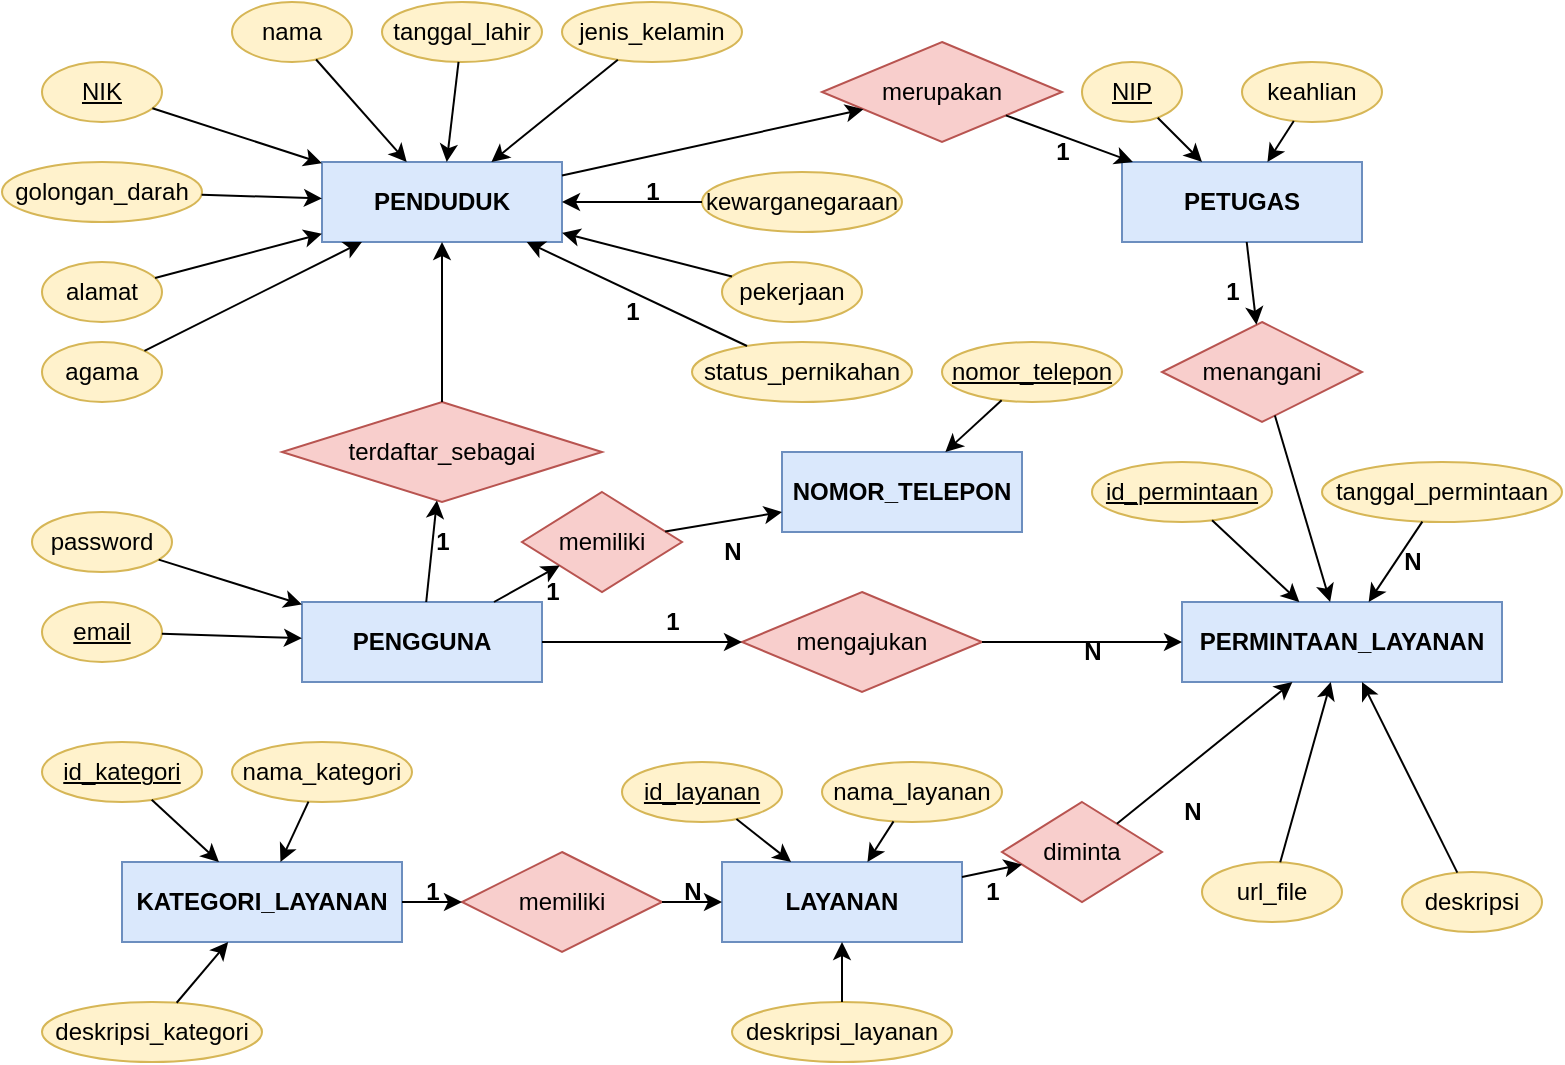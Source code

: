 <mxfile version="28.2.1">
  <diagram name="Page-1" id="HpkUX4AW9l1AkPcHhj4P">
    <mxGraphModel dx="1132" dy="733" grid="1" gridSize="10" guides="1" tooltips="1" connect="1" arrows="1" fold="1" page="1" pageScale="1" pageWidth="1169" pageHeight="827" math="0" shadow="0">
      <root>
        <mxCell id="0" />
        <mxCell id="1" parent="0" />
        <mxCell id="penduduk" value="PENDUDUK" style="rounded=0;whiteSpace=wrap;html=1;fillColor=#dae8fc;strokeColor=#6c8ebf;fontStyle=1" parent="1" vertex="1">
          <mxGeometry x="200" y="100" width="120" height="40" as="geometry" />
        </mxCell>
        <mxCell id="nik" value="NIK" style="ellipse;whiteSpace=wrap;html=1;fillColor=#fff2cc;strokeColor=#d6b656;fontStyle=4" parent="1" vertex="1">
          <mxGeometry x="60" y="50" width="60" height="30" as="geometry" />
        </mxCell>
        <mxCell id="nama" value="nama" style="ellipse;whiteSpace=wrap;html=1;fillColor=#fff2cc;strokeColor=#d6b656;" parent="1" vertex="1">
          <mxGeometry x="155" y="20" width="60" height="30" as="geometry" />
        </mxCell>
        <mxCell id="tgl_lahir" value="tanggal_lahir" style="ellipse;whiteSpace=wrap;html=1;fillColor=#fff2cc;strokeColor=#d6b656;" parent="1" vertex="1">
          <mxGeometry x="230" y="20" width="80" height="30" as="geometry" />
        </mxCell>
        <mxCell id="jenis_kelamin" value="jenis_kelamin" style="ellipse;whiteSpace=wrap;html=1;fillColor=#fff2cc;strokeColor=#d6b656;" parent="1" vertex="1">
          <mxGeometry x="320" y="20" width="90" height="30" as="geometry" />
        </mxCell>
        <mxCell id="alamat" value="alamat" style="ellipse;whiteSpace=wrap;html=1;fillColor=#fff2cc;strokeColor=#d6b656;" parent="1" vertex="1">
          <mxGeometry x="60" y="150" width="60" height="30" as="geometry" />
        </mxCell>
        <mxCell id="agama" value="agama" style="ellipse;whiteSpace=wrap;html=1;fillColor=#fff2cc;strokeColor=#d6b656;" parent="1" vertex="1">
          <mxGeometry x="60" y="190" width="60" height="30" as="geometry" />
        </mxCell>
        <mxCell id="status_nikah" value="status_pernikahan" style="ellipse;whiteSpace=wrap;html=1;fillColor=#fff2cc;strokeColor=#d6b656;" parent="1" vertex="1">
          <mxGeometry x="385" y="190" width="110" height="30" as="geometry" />
        </mxCell>
        <mxCell id="pekerjaan" value="pekerjaan" style="ellipse;whiteSpace=wrap;html=1;fillColor=#fff2cc;strokeColor=#d6b656;" parent="1" vertex="1">
          <mxGeometry x="400" y="150" width="70" height="30" as="geometry" />
        </mxCell>
        <mxCell id="kewarganegaraan" value="kewarganegaraan" style="ellipse;whiteSpace=wrap;html=1;fillColor=#fff2cc;strokeColor=#d6b656;" parent="1" vertex="1">
          <mxGeometry x="390" y="105" width="100" height="30" as="geometry" />
        </mxCell>
        <mxCell id="golda" value="golongan_darah" style="ellipse;whiteSpace=wrap;html=1;fillColor=#fff2cc;strokeColor=#d6b656;" parent="1" vertex="1">
          <mxGeometry x="40" y="100" width="100" height="30" as="geometry" />
        </mxCell>
        <mxCell id="pengguna" value="PENGGUNA" style="rounded=0;whiteSpace=wrap;html=1;fillColor=#dae8fc;strokeColor=#6c8ebf;fontStyle=1" parent="1" vertex="1">
          <mxGeometry x="190" y="320" width="120" height="40" as="geometry" />
        </mxCell>
        <mxCell id="email" value="email" style="ellipse;whiteSpace=wrap;html=1;fillColor=#fff2cc;strokeColor=#d6b656;fontStyle=4" parent="1" vertex="1">
          <mxGeometry x="60" y="320" width="60" height="30" as="geometry" />
        </mxCell>
        <mxCell id="password" value="password" style="ellipse;whiteSpace=wrap;html=1;fillColor=#fff2cc;strokeColor=#d6b656;" parent="1" vertex="1">
          <mxGeometry x="55" y="275" width="70" height="30" as="geometry" />
        </mxCell>
        <mxCell id="nomor_telp" value="NOMOR_TELEPON" style="rounded=0;whiteSpace=wrap;html=1;fillColor=#dae8fc;strokeColor=#6c8ebf;fontStyle=1" parent="1" vertex="1">
          <mxGeometry x="430" y="245" width="120" height="40" as="geometry" />
        </mxCell>
        <mxCell id="no_telp" value="nomor_telepon" style="ellipse;whiteSpace=wrap;html=1;fillColor=#fff2cc;strokeColor=#d6b656;fontStyle=4" parent="1" vertex="1">
          <mxGeometry x="510" y="190" width="90" height="30" as="geometry" />
        </mxCell>
        <mxCell id="petugas" value="PETUGAS" style="rounded=0;whiteSpace=wrap;html=1;fillColor=#dae8fc;strokeColor=#6c8ebf;fontStyle=1" parent="1" vertex="1">
          <mxGeometry x="600" y="100" width="120" height="40" as="geometry" />
        </mxCell>
        <mxCell id="nip" value="NIP" style="ellipse;whiteSpace=wrap;html=1;fillColor=#fff2cc;strokeColor=#d6b656;fontStyle=4" parent="1" vertex="1">
          <mxGeometry x="580" y="50" width="50" height="30" as="geometry" />
        </mxCell>
        <mxCell id="keahlian" value="keahlian" style="ellipse;whiteSpace=wrap;html=1;fillColor=#fff2cc;strokeColor=#d6b656;" parent="1" vertex="1">
          <mxGeometry x="660" y="50" width="70" height="30" as="geometry" />
        </mxCell>
        <mxCell id="kategori" value="KATEGORI_LAYANAN" style="rounded=0;whiteSpace=wrap;html=1;fillColor=#dae8fc;strokeColor=#6c8ebf;fontStyle=1" parent="1" vertex="1">
          <mxGeometry x="100" y="450" width="140" height="40" as="geometry" />
        </mxCell>
        <mxCell id="id_kategori" value="id_kategori" style="ellipse;whiteSpace=wrap;html=1;fillColor=#fff2cc;strokeColor=#d6b656;fontStyle=4" parent="1" vertex="1">
          <mxGeometry x="60" y="390" width="80" height="30" as="geometry" />
        </mxCell>
        <mxCell id="nama_kategori" value="nama_kategori" style="ellipse;whiteSpace=wrap;html=1;fillColor=#fff2cc;strokeColor=#d6b656;" parent="1" vertex="1">
          <mxGeometry x="155" y="390" width="90" height="30" as="geometry" />
        </mxCell>
        <mxCell id="desk_kategori" value="deskripsi_kategori" style="ellipse;whiteSpace=wrap;html=1;fillColor=#fff2cc;strokeColor=#d6b656;" parent="1" vertex="1">
          <mxGeometry x="60" y="520" width="110" height="30" as="geometry" />
        </mxCell>
        <mxCell id="layanan" value="LAYANAN" style="rounded=0;whiteSpace=wrap;html=1;fillColor=#dae8fc;strokeColor=#6c8ebf;fontStyle=1" parent="1" vertex="1">
          <mxGeometry x="400" y="450" width="120" height="40" as="geometry" />
        </mxCell>
        <mxCell id="id_layanan" value="id_layanan" style="ellipse;whiteSpace=wrap;html=1;fillColor=#fff2cc;strokeColor=#d6b656;fontStyle=4" parent="1" vertex="1">
          <mxGeometry x="350" y="400" width="80" height="30" as="geometry" />
        </mxCell>
        <mxCell id="nama_layanan" value="nama_layanan" style="ellipse;whiteSpace=wrap;html=1;fillColor=#fff2cc;strokeColor=#d6b656;" parent="1" vertex="1">
          <mxGeometry x="450" y="400" width="90" height="30" as="geometry" />
        </mxCell>
        <mxCell id="desk_layanan" value="deskripsi_layanan" style="ellipse;whiteSpace=wrap;html=1;fillColor=#fff2cc;strokeColor=#d6b656;" parent="1" vertex="1">
          <mxGeometry x="405" y="520" width="110" height="30" as="geometry" />
        </mxCell>
        <mxCell id="permintaan" value="PERMINTAAN_LAYANAN" style="rounded=0;whiteSpace=wrap;html=1;fillColor=#dae8fc;strokeColor=#6c8ebf;fontStyle=1" parent="1" vertex="1">
          <mxGeometry x="630" y="320" width="160" height="40" as="geometry" />
        </mxCell>
        <mxCell id="id_permintaan" value="id_permintaan" style="ellipse;whiteSpace=wrap;html=1;fillColor=#fff2cc;strokeColor=#d6b656;fontStyle=4" parent="1" vertex="1">
          <mxGeometry x="585" y="250" width="90" height="30" as="geometry" />
        </mxCell>
        <mxCell id="tgl_permintaan" value="tanggal_permintaan" style="ellipse;whiteSpace=wrap;html=1;fillColor=#fff2cc;strokeColor=#d6b656;" parent="1" vertex="1">
          <mxGeometry x="700" y="250" width="120" height="30" as="geometry" />
        </mxCell>
        <mxCell id="url_file" value="url_file" style="ellipse;whiteSpace=wrap;html=1;fillColor=#fff2cc;strokeColor=#d6b656;" parent="1" vertex="1">
          <mxGeometry x="640" y="450" width="70" height="30" as="geometry" />
        </mxCell>
        <mxCell id="desk_permintaan" value="deskripsi" style="ellipse;whiteSpace=wrap;html=1;fillColor=#fff2cc;strokeColor=#d6b656;" parent="1" vertex="1">
          <mxGeometry x="740" y="455" width="70" height="30" as="geometry" />
        </mxCell>
        <mxCell id="rel1" value="terdaftar_sebagai" style="rhombus;whiteSpace=wrap;html=1;fillColor=#f8cecc;strokeColor=#b85450;" parent="1" vertex="1">
          <mxGeometry x="180" y="220" width="160" height="50" as="geometry" />
        </mxCell>
        <mxCell id="rel2" value="merupakan" style="rhombus;whiteSpace=wrap;html=1;fillColor=#f8cecc;strokeColor=#b85450;" parent="1" vertex="1">
          <mxGeometry x="450" y="40" width="120" height="50" as="geometry" />
        </mxCell>
        <mxCell id="rel3" value="memiliki" style="rhombus;whiteSpace=wrap;html=1;fillColor=#f8cecc;strokeColor=#b85450;" parent="1" vertex="1">
          <mxGeometry x="300" y="265" width="80" height="50" as="geometry" />
        </mxCell>
        <mxCell id="rel4" value="memiliki" style="rhombus;whiteSpace=wrap;html=1;fillColor=#f8cecc;strokeColor=#b85450;" parent="1" vertex="1">
          <mxGeometry x="270" y="445" width="100" height="50" as="geometry" />
        </mxCell>
        <mxCell id="rel5" value="mengajukan" style="rhombus;whiteSpace=wrap;html=1;fillColor=#f8cecc;strokeColor=#b85450;" parent="1" vertex="1">
          <mxGeometry x="410" y="315" width="120" height="50" as="geometry" />
        </mxCell>
        <mxCell id="rel6" value="diminta" style="rhombus;whiteSpace=wrap;html=1;fillColor=#f8cecc;strokeColor=#b85450;" parent="1" vertex="1">
          <mxGeometry x="540" y="420" width="80" height="50" as="geometry" />
        </mxCell>
        <mxCell id="rel7" value="menangani" style="rhombus;whiteSpace=wrap;html=1;fillColor=#f8cecc;strokeColor=#b85450;" parent="1" vertex="1">
          <mxGeometry x="620" y="180" width="100" height="50" as="geometry" />
        </mxCell>
        <mxCell id="edge1" parent="1" source="nik" target="penduduk" edge="1">
          <mxGeometry relative="1" as="geometry" />
        </mxCell>
        <mxCell id="edge2" parent="1" source="nama" target="penduduk" edge="1">
          <mxGeometry relative="1" as="geometry" />
        </mxCell>
        <mxCell id="edge3" parent="1" source="tgl_lahir" target="penduduk" edge="1">
          <mxGeometry relative="1" as="geometry" />
        </mxCell>
        <mxCell id="edge4" parent="1" source="jenis_kelamin" target="penduduk" edge="1">
          <mxGeometry relative="1" as="geometry" />
        </mxCell>
        <mxCell id="edge5" parent="1" source="alamat" target="penduduk" edge="1">
          <mxGeometry relative="1" as="geometry" />
        </mxCell>
        <mxCell id="edge6" parent="1" source="agama" target="penduduk" edge="1">
          <mxGeometry relative="1" as="geometry" />
        </mxCell>
        <mxCell id="edge7" parent="1" source="status_nikah" target="penduduk" edge="1">
          <mxGeometry relative="1" as="geometry" />
        </mxCell>
        <mxCell id="edge8" parent="1" source="pekerjaan" target="penduduk" edge="1">
          <mxGeometry relative="1" as="geometry" />
        </mxCell>
        <mxCell id="edge9" parent="1" source="kewarganegaraan" target="penduduk" edge="1">
          <mxGeometry relative="1" as="geometry" />
        </mxCell>
        <mxCell id="edge10" parent="1" source="golda" target="penduduk" edge="1">
          <mxGeometry relative="1" as="geometry" />
        </mxCell>
        <mxCell id="edge11" parent="1" source="email" target="pengguna" edge="1">
          <mxGeometry relative="1" as="geometry" />
        </mxCell>
        <mxCell id="edge12" parent="1" source="password" target="pengguna" edge="1">
          <mxGeometry relative="1" as="geometry" />
        </mxCell>
        <mxCell id="edge13" parent="1" source="no_telp" target="nomor_telp" edge="1">
          <mxGeometry relative="1" as="geometry" />
        </mxCell>
        <mxCell id="edge14" parent="1" source="nip" target="petugas" edge="1">
          <mxGeometry relative="1" as="geometry" />
        </mxCell>
        <mxCell id="edge15" parent="1" source="keahlian" target="petugas" edge="1">
          <mxGeometry relative="1" as="geometry" />
        </mxCell>
        <mxCell id="edge16" parent="1" source="id_kategori" target="kategori" edge="1">
          <mxGeometry relative="1" as="geometry" />
        </mxCell>
        <mxCell id="edge17" parent="1" source="nama_kategori" target="kategori" edge="1">
          <mxGeometry relative="1" as="geometry" />
        </mxCell>
        <mxCell id="edge18" parent="1" source="desk_kategori" target="kategori" edge="1">
          <mxGeometry relative="1" as="geometry" />
        </mxCell>
        <mxCell id="edge19" parent="1" source="id_layanan" target="layanan" edge="1">
          <mxGeometry relative="1" as="geometry" />
        </mxCell>
        <mxCell id="edge20" parent="1" source="nama_layanan" target="layanan" edge="1">
          <mxGeometry relative="1" as="geometry" />
        </mxCell>
        <mxCell id="edge21" parent="1" source="desk_layanan" target="layanan" edge="1">
          <mxGeometry relative="1" as="geometry" />
        </mxCell>
        <mxCell id="edge22" parent="1" source="id_permintaan" target="permintaan" edge="1">
          <mxGeometry relative="1" as="geometry" />
        </mxCell>
        <mxCell id="edge23" parent="1" source="tgl_permintaan" target="permintaan" edge="1">
          <mxGeometry relative="1" as="geometry" />
        </mxCell>
        <mxCell id="edge24" parent="1" source="url_file" target="permintaan" edge="1">
          <mxGeometry relative="1" as="geometry" />
        </mxCell>
        <mxCell id="edge25" parent="1" source="desk_permintaan" target="permintaan" edge="1">
          <mxGeometry relative="1" as="geometry" />
        </mxCell>
        <mxCell id="edge26" parent="1" source="pengguna" target="rel1" edge="1">
          <mxGeometry relative="1" as="geometry" />
        </mxCell>
        <mxCell id="edge27" parent="1" source="rel1" target="penduduk" edge="1">
          <mxGeometry relative="1" as="geometry" />
        </mxCell>
        <mxCell id="edge28" parent="1" source="penduduk" target="rel2" edge="1">
          <mxGeometry relative="1" as="geometry" />
        </mxCell>
        <mxCell id="edge29" parent="1" source="rel2" target="petugas" edge="1">
          <mxGeometry relative="1" as="geometry" />
        </mxCell>
        <mxCell id="edge30" parent="1" source="pengguna" target="rel3" edge="1">
          <mxGeometry relative="1" as="geometry" />
        </mxCell>
        <mxCell id="edge31" parent="1" source="rel3" target="nomor_telp" edge="1">
          <mxGeometry relative="1" as="geometry" />
        </mxCell>
        <mxCell id="edge32" parent="1" source="kategori" target="rel4" edge="1">
          <mxGeometry relative="1" as="geometry" />
        </mxCell>
        <mxCell id="edge33" parent="1" source="rel4" target="layanan" edge="1">
          <mxGeometry relative="1" as="geometry" />
        </mxCell>
        <mxCell id="edge34" parent="1" source="pengguna" target="rel5" edge="1">
          <mxGeometry relative="1" as="geometry" />
        </mxCell>
        <mxCell id="edge35" parent="1" source="rel5" target="permintaan" edge="1">
          <mxGeometry relative="1" as="geometry" />
        </mxCell>
        <mxCell id="edge36" parent="1" source="layanan" target="rel6" edge="1">
          <mxGeometry relative="1" as="geometry" />
        </mxCell>
        <mxCell id="edge37" parent="1" source="rel6" target="permintaan" edge="1">
          <mxGeometry relative="1" as="geometry" />
        </mxCell>
        <mxCell id="edge38" parent="1" source="petugas" target="rel7" edge="1">
          <mxGeometry relative="1" as="geometry" />
        </mxCell>
        <mxCell id="edge39" parent="1" source="rel7" target="permintaan" edge="1">
          <mxGeometry relative="1" as="geometry" />
        </mxCell>
        <mxCell id="card1" value="1" style="text;html=1;align=center;verticalAlign=middle;resizable=0;points=[];autosize=1;strokeColor=none;fillColor=none;fontStyle=1" parent="1" vertex="1">
          <mxGeometry x="340" y="160" width="30" height="30" as="geometry" />
        </mxCell>
        <mxCell id="card2" value="1" style="text;html=1;align=center;verticalAlign=middle;resizable=0;points=[];autosize=1;strokeColor=none;fillColor=none;fontStyle=1" parent="1" vertex="1">
          <mxGeometry x="245" y="275" width="30" height="30" as="geometry" />
        </mxCell>
        <mxCell id="card3" value="1" style="text;html=1;align=center;verticalAlign=middle;resizable=0;points=[];autosize=1;strokeColor=none;fillColor=none;fontStyle=1" parent="1" vertex="1">
          <mxGeometry x="350" y="100" width="30" height="30" as="geometry" />
        </mxCell>
        <mxCell id="card4" value="1" style="text;html=1;align=center;verticalAlign=middle;resizable=0;points=[];autosize=1;strokeColor=none;fillColor=none;fontStyle=1" parent="1" vertex="1">
          <mxGeometry x="555" y="80" width="30" height="30" as="geometry" />
        </mxCell>
        <mxCell id="card5" value="1" style="text;html=1;align=center;verticalAlign=middle;resizable=0;points=[];autosize=1;strokeColor=none;fillColor=none;fontStyle=1" parent="1" vertex="1">
          <mxGeometry x="300" y="300" width="30" height="30" as="geometry" />
        </mxCell>
        <mxCell id="card6" value="N" style="text;html=1;align=center;verticalAlign=middle;resizable=0;points=[];autosize=1;strokeColor=none;fillColor=none;fontStyle=1" parent="1" vertex="1">
          <mxGeometry x="390" y="280" width="30" height="30" as="geometry" />
        </mxCell>
        <mxCell id="card7" value="1" style="text;html=1;align=center;verticalAlign=middle;resizable=0;points=[];autosize=1;strokeColor=none;fillColor=none;fontStyle=1" parent="1" vertex="1">
          <mxGeometry x="240" y="450" width="30" height="30" as="geometry" />
        </mxCell>
        <mxCell id="card8" value="N" style="text;html=1;align=center;verticalAlign=middle;resizable=0;points=[];autosize=1;strokeColor=none;fillColor=none;fontStyle=1" parent="1" vertex="1">
          <mxGeometry x="370" y="450" width="30" height="30" as="geometry" />
        </mxCell>
        <mxCell id="card9" value="1" style="text;html=1;align=center;verticalAlign=middle;resizable=0;points=[];autosize=1;strokeColor=none;fillColor=none;fontStyle=1" parent="1" vertex="1">
          <mxGeometry x="360" y="315" width="30" height="30" as="geometry" />
        </mxCell>
        <mxCell id="card10" value="N" style="text;html=1;align=center;verticalAlign=middle;resizable=0;points=[];autosize=1;strokeColor=none;fillColor=none;fontStyle=1" parent="1" vertex="1">
          <mxGeometry x="570" y="330" width="30" height="30" as="geometry" />
        </mxCell>
        <mxCell id="card11" value="1" style="text;html=1;align=center;verticalAlign=middle;resizable=0;points=[];autosize=1;strokeColor=none;fillColor=none;fontStyle=1" parent="1" vertex="1">
          <mxGeometry x="520" y="450" width="30" height="30" as="geometry" />
        </mxCell>
        <mxCell id="card12" value="N" style="text;html=1;align=center;verticalAlign=middle;resizable=0;points=[];autosize=1;strokeColor=none;fillColor=none;fontStyle=1" parent="1" vertex="1">
          <mxGeometry x="620" y="410" width="30" height="30" as="geometry" />
        </mxCell>
        <mxCell id="card13" value="1" style="text;html=1;align=center;verticalAlign=middle;resizable=0;points=[];autosize=1;strokeColor=none;fillColor=none;fontStyle=1" parent="1" vertex="1">
          <mxGeometry x="640" y="150" width="30" height="30" as="geometry" />
        </mxCell>
        <mxCell id="card14" value="N" style="text;html=1;align=center;verticalAlign=middle;resizable=0;points=[];autosize=1;strokeColor=none;fillColor=none;fontStyle=1" parent="1" vertex="1">
          <mxGeometry x="730" y="285" width="30" height="30" as="geometry" />
        </mxCell>
      </root>
    </mxGraphModel>
  </diagram>
</mxfile>
